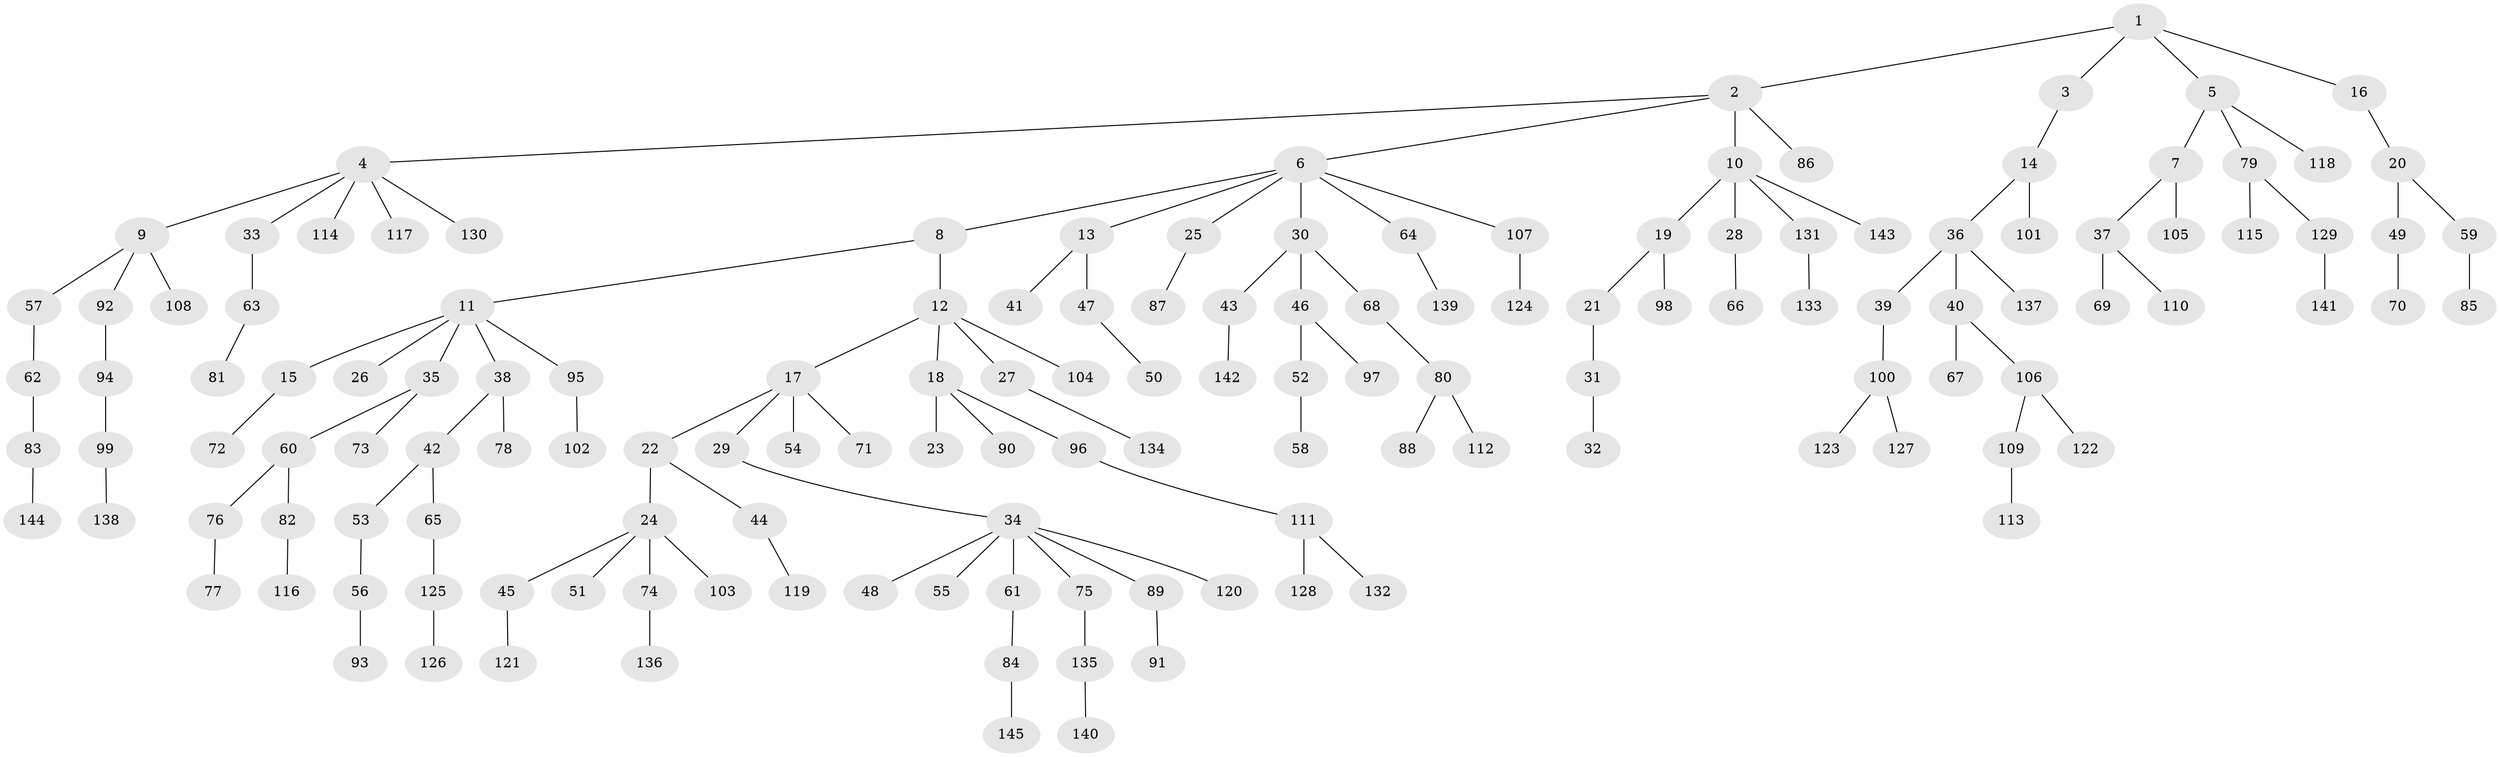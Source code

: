 // coarse degree distribution, {4: 0.06862745098039216, 2: 0.3431372549019608, 7: 0.0196078431372549, 3: 0.09803921568627451, 1: 0.4411764705882353, 5: 0.029411764705882353}
// Generated by graph-tools (version 1.1) at 2025/37/03/04/25 23:37:21]
// undirected, 145 vertices, 144 edges
graph export_dot {
  node [color=gray90,style=filled];
  1;
  2;
  3;
  4;
  5;
  6;
  7;
  8;
  9;
  10;
  11;
  12;
  13;
  14;
  15;
  16;
  17;
  18;
  19;
  20;
  21;
  22;
  23;
  24;
  25;
  26;
  27;
  28;
  29;
  30;
  31;
  32;
  33;
  34;
  35;
  36;
  37;
  38;
  39;
  40;
  41;
  42;
  43;
  44;
  45;
  46;
  47;
  48;
  49;
  50;
  51;
  52;
  53;
  54;
  55;
  56;
  57;
  58;
  59;
  60;
  61;
  62;
  63;
  64;
  65;
  66;
  67;
  68;
  69;
  70;
  71;
  72;
  73;
  74;
  75;
  76;
  77;
  78;
  79;
  80;
  81;
  82;
  83;
  84;
  85;
  86;
  87;
  88;
  89;
  90;
  91;
  92;
  93;
  94;
  95;
  96;
  97;
  98;
  99;
  100;
  101;
  102;
  103;
  104;
  105;
  106;
  107;
  108;
  109;
  110;
  111;
  112;
  113;
  114;
  115;
  116;
  117;
  118;
  119;
  120;
  121;
  122;
  123;
  124;
  125;
  126;
  127;
  128;
  129;
  130;
  131;
  132;
  133;
  134;
  135;
  136;
  137;
  138;
  139;
  140;
  141;
  142;
  143;
  144;
  145;
  1 -- 2;
  1 -- 3;
  1 -- 5;
  1 -- 16;
  2 -- 4;
  2 -- 6;
  2 -- 10;
  2 -- 86;
  3 -- 14;
  4 -- 9;
  4 -- 33;
  4 -- 114;
  4 -- 117;
  4 -- 130;
  5 -- 7;
  5 -- 79;
  5 -- 118;
  6 -- 8;
  6 -- 13;
  6 -- 25;
  6 -- 30;
  6 -- 64;
  6 -- 107;
  7 -- 37;
  7 -- 105;
  8 -- 11;
  8 -- 12;
  9 -- 57;
  9 -- 92;
  9 -- 108;
  10 -- 19;
  10 -- 28;
  10 -- 131;
  10 -- 143;
  11 -- 15;
  11 -- 26;
  11 -- 35;
  11 -- 38;
  11 -- 95;
  12 -- 17;
  12 -- 18;
  12 -- 27;
  12 -- 104;
  13 -- 41;
  13 -- 47;
  14 -- 36;
  14 -- 101;
  15 -- 72;
  16 -- 20;
  17 -- 22;
  17 -- 29;
  17 -- 54;
  17 -- 71;
  18 -- 23;
  18 -- 90;
  18 -- 96;
  19 -- 21;
  19 -- 98;
  20 -- 49;
  20 -- 59;
  21 -- 31;
  22 -- 24;
  22 -- 44;
  24 -- 45;
  24 -- 51;
  24 -- 74;
  24 -- 103;
  25 -- 87;
  27 -- 134;
  28 -- 66;
  29 -- 34;
  30 -- 43;
  30 -- 46;
  30 -- 68;
  31 -- 32;
  33 -- 63;
  34 -- 48;
  34 -- 55;
  34 -- 61;
  34 -- 75;
  34 -- 89;
  34 -- 120;
  35 -- 60;
  35 -- 73;
  36 -- 39;
  36 -- 40;
  36 -- 137;
  37 -- 69;
  37 -- 110;
  38 -- 42;
  38 -- 78;
  39 -- 100;
  40 -- 67;
  40 -- 106;
  42 -- 53;
  42 -- 65;
  43 -- 142;
  44 -- 119;
  45 -- 121;
  46 -- 52;
  46 -- 97;
  47 -- 50;
  49 -- 70;
  52 -- 58;
  53 -- 56;
  56 -- 93;
  57 -- 62;
  59 -- 85;
  60 -- 76;
  60 -- 82;
  61 -- 84;
  62 -- 83;
  63 -- 81;
  64 -- 139;
  65 -- 125;
  68 -- 80;
  74 -- 136;
  75 -- 135;
  76 -- 77;
  79 -- 115;
  79 -- 129;
  80 -- 88;
  80 -- 112;
  82 -- 116;
  83 -- 144;
  84 -- 145;
  89 -- 91;
  92 -- 94;
  94 -- 99;
  95 -- 102;
  96 -- 111;
  99 -- 138;
  100 -- 123;
  100 -- 127;
  106 -- 109;
  106 -- 122;
  107 -- 124;
  109 -- 113;
  111 -- 128;
  111 -- 132;
  125 -- 126;
  129 -- 141;
  131 -- 133;
  135 -- 140;
}
